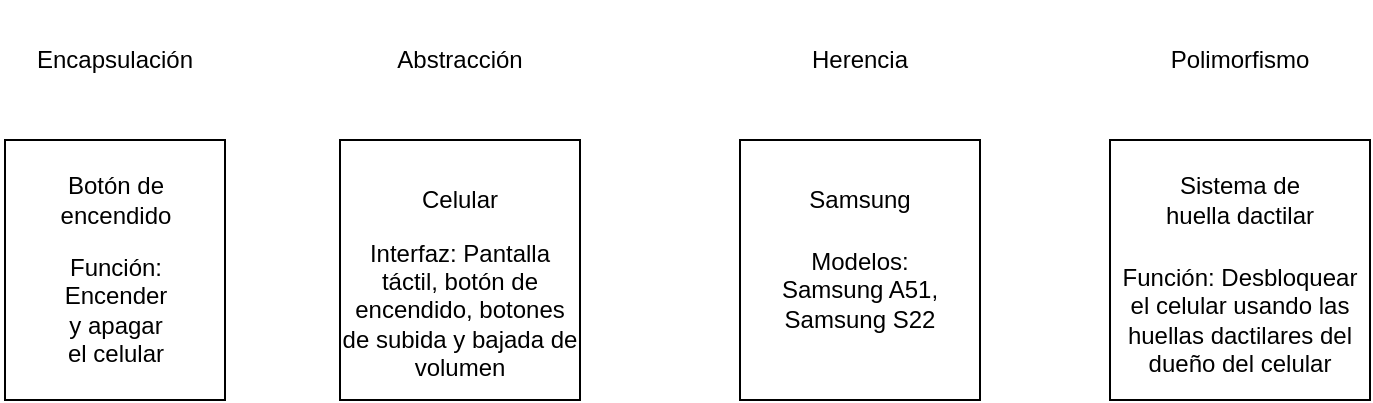<mxfile version="26.2.2">
  <diagram name="Página-1" id="NxZQKz8lpk7XbbNIVsvY">
    <mxGraphModel dx="1048" dy="713" grid="1" gridSize="10" guides="1" tooltips="1" connect="1" arrows="1" fold="1" page="1" pageScale="1" pageWidth="827" pageHeight="1169" math="0" shadow="0">
      <root>
        <mxCell id="0" />
        <mxCell id="1" parent="0" />
        <mxCell id="Xplj9evTANqqfjZTBiwv-1" value="" style="rounded=0;whiteSpace=wrap;html=1;" vertex="1" parent="1">
          <mxGeometry x="112.5" y="300" width="110" height="130" as="geometry" />
        </mxCell>
        <mxCell id="Xplj9evTANqqfjZTBiwv-2" value="Encapsulación" style="text;html=1;align=center;verticalAlign=middle;whiteSpace=wrap;rounded=0;" vertex="1" parent="1">
          <mxGeometry x="110" y="230" width="115" height="60" as="geometry" />
        </mxCell>
        <mxCell id="Xplj9evTANqqfjZTBiwv-3" value="Botón de encendido" style="text;html=1;align=center;verticalAlign=middle;whiteSpace=wrap;rounded=0;" vertex="1" parent="1">
          <mxGeometry x="137.5" y="315" width="60" height="30" as="geometry" />
        </mxCell>
        <mxCell id="Xplj9evTANqqfjZTBiwv-5" value="Función: Encender y apagar el celular" style="text;html=1;align=center;verticalAlign=middle;whiteSpace=wrap;rounded=0;" vertex="1" parent="1">
          <mxGeometry x="137.5" y="370" width="60" height="30" as="geometry" />
        </mxCell>
        <mxCell id="Xplj9evTANqqfjZTBiwv-7" value="Abstracción" style="text;html=1;align=center;verticalAlign=middle;whiteSpace=wrap;rounded=0;" vertex="1" parent="1">
          <mxGeometry x="310" y="245" width="60" height="30" as="geometry" />
        </mxCell>
        <mxCell id="Xplj9evTANqqfjZTBiwv-8" value="" style="rounded=0;whiteSpace=wrap;html=1;" vertex="1" parent="1">
          <mxGeometry x="280" y="300" width="120" height="130" as="geometry" />
        </mxCell>
        <mxCell id="Xplj9evTANqqfjZTBiwv-9" value="Celular" style="text;html=1;align=center;verticalAlign=middle;whiteSpace=wrap;rounded=0;" vertex="1" parent="1">
          <mxGeometry x="310" y="315" width="60" height="30" as="geometry" />
        </mxCell>
        <mxCell id="Xplj9evTANqqfjZTBiwv-10" value="Interfaz: Pantalla táctil, botón de encendido, botones de subida y bajada de volumen" style="text;html=1;align=center;verticalAlign=middle;whiteSpace=wrap;rounded=0;" vertex="1" parent="1">
          <mxGeometry x="280" y="360" width="120" height="50" as="geometry" />
        </mxCell>
        <mxCell id="Xplj9evTANqqfjZTBiwv-12" value="Herencia" style="text;html=1;align=center;verticalAlign=middle;whiteSpace=wrap;rounded=0;" vertex="1" parent="1">
          <mxGeometry x="510" y="245" width="60" height="30" as="geometry" />
        </mxCell>
        <mxCell id="Xplj9evTANqqfjZTBiwv-13" value="" style="rounded=0;whiteSpace=wrap;html=1;" vertex="1" parent="1">
          <mxGeometry x="480" y="300" width="120" height="130" as="geometry" />
        </mxCell>
        <mxCell id="Xplj9evTANqqfjZTBiwv-14" value="Samsung" style="text;html=1;align=center;verticalAlign=middle;whiteSpace=wrap;rounded=0;" vertex="1" parent="1">
          <mxGeometry x="510" y="315" width="60" height="30" as="geometry" />
        </mxCell>
        <mxCell id="Xplj9evTANqqfjZTBiwv-16" value="Modelos: Samsung A51, Samsung S22" style="text;html=1;align=center;verticalAlign=middle;whiteSpace=wrap;rounded=0;" vertex="1" parent="1">
          <mxGeometry x="490" y="350" width="100" height="50" as="geometry" />
        </mxCell>
        <mxCell id="Xplj9evTANqqfjZTBiwv-17" value="Polimorfismo" style="text;html=1;align=center;verticalAlign=middle;whiteSpace=wrap;rounded=0;" vertex="1" parent="1">
          <mxGeometry x="700" y="245" width="60" height="30" as="geometry" />
        </mxCell>
        <mxCell id="Xplj9evTANqqfjZTBiwv-18" value="" style="whiteSpace=wrap;html=1;aspect=fixed;" vertex="1" parent="1">
          <mxGeometry x="665" y="300" width="130" height="130" as="geometry" />
        </mxCell>
        <mxCell id="Xplj9evTANqqfjZTBiwv-19" value="Sistema de huella dactilar" style="text;html=1;align=center;verticalAlign=middle;whiteSpace=wrap;rounded=0;" vertex="1" parent="1">
          <mxGeometry x="685" y="315" width="90" height="30" as="geometry" />
        </mxCell>
        <mxCell id="Xplj9evTANqqfjZTBiwv-20" value="Función: Desbloquear el celular usando las huellas dactilares del dueño del celular" style="text;html=1;align=center;verticalAlign=middle;whiteSpace=wrap;rounded=0;" vertex="1" parent="1">
          <mxGeometry x="670" y="360" width="120" height="60" as="geometry" />
        </mxCell>
      </root>
    </mxGraphModel>
  </diagram>
</mxfile>
